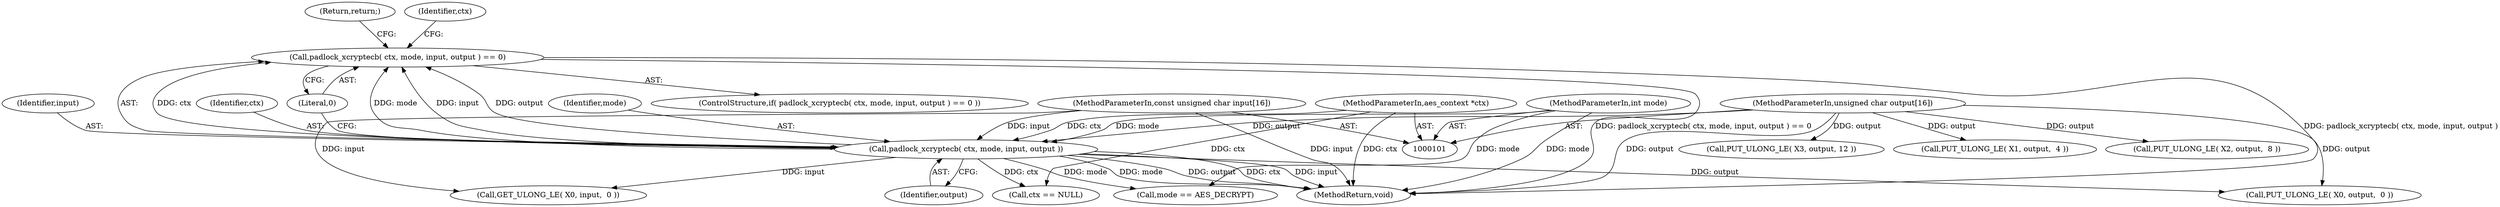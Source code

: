 digraph "0_ghostscript_8e9ce5016db968b40e4ec255a3005f2786cce45f@API" {
"1000122" [label="(Call,padlock_xcryptecb( ctx, mode, input, output ) == 0)"];
"1000123" [label="(Call,padlock_xcryptecb( ctx, mode, input, output ))"];
"1000102" [label="(MethodParameterIn,aes_context *ctx)"];
"1000103" [label="(MethodParameterIn,int mode)"];
"1000104" [label="(MethodParameterIn,const unsigned char input[16])"];
"1000105" [label="(MethodParameterIn,unsigned char output[16])"];
"1000125" [label="(Identifier,mode)"];
"1000104" [label="(MethodParameterIn,const unsigned char input[16])"];
"1000612" [label="(Call,PUT_ULONG_LE( X3, output, 12 ))"];
"1000156" [label="(Call,mode == AES_DECRYPT)"];
"1000123" [label="(Call,padlock_xcryptecb( ctx, mode, input, output ))"];
"1000122" [label="(Call,padlock_xcryptecb( ctx, mode, input, output ) == 0)"];
"1000146" [label="(Call,GET_ULONG_LE( X0, input,  0 ))"];
"1000127" [label="(Identifier,output)"];
"1000600" [label="(Call,PUT_ULONG_LE( X0, output,  0 ))"];
"1000616" [label="(MethodReturn,void)"];
"1000129" [label="(Return,return;)"];
"1000103" [label="(MethodParameterIn,int mode)"];
"1000126" [label="(Identifier,input)"];
"1000124" [label="(Identifier,ctx)"];
"1000121" [label="(ControlStructure,if( padlock_xcryptecb( ctx, mode, input, output ) == 0 ))"];
"1000132" [label="(Call,ctx == NULL)"];
"1000604" [label="(Call,PUT_ULONG_LE( X1, output,  4 ))"];
"1000133" [label="(Identifier,ctx)"];
"1000128" [label="(Literal,0)"];
"1000102" [label="(MethodParameterIn,aes_context *ctx)"];
"1000105" [label="(MethodParameterIn,unsigned char output[16])"];
"1000608" [label="(Call,PUT_ULONG_LE( X2, output,  8 ))"];
"1000122" -> "1000121"  [label="AST: "];
"1000122" -> "1000128"  [label="CFG: "];
"1000123" -> "1000122"  [label="AST: "];
"1000128" -> "1000122"  [label="AST: "];
"1000129" -> "1000122"  [label="CFG: "];
"1000133" -> "1000122"  [label="CFG: "];
"1000122" -> "1000616"  [label="DDG: padlock_xcryptecb( ctx, mode, input, output )"];
"1000122" -> "1000616"  [label="DDG: padlock_xcryptecb( ctx, mode, input, output ) == 0"];
"1000123" -> "1000122"  [label="DDG: ctx"];
"1000123" -> "1000122"  [label="DDG: mode"];
"1000123" -> "1000122"  [label="DDG: input"];
"1000123" -> "1000122"  [label="DDG: output"];
"1000123" -> "1000127"  [label="CFG: "];
"1000124" -> "1000123"  [label="AST: "];
"1000125" -> "1000123"  [label="AST: "];
"1000126" -> "1000123"  [label="AST: "];
"1000127" -> "1000123"  [label="AST: "];
"1000128" -> "1000123"  [label="CFG: "];
"1000123" -> "1000616"  [label="DDG: input"];
"1000123" -> "1000616"  [label="DDG: mode"];
"1000123" -> "1000616"  [label="DDG: output"];
"1000123" -> "1000616"  [label="DDG: ctx"];
"1000102" -> "1000123"  [label="DDG: ctx"];
"1000103" -> "1000123"  [label="DDG: mode"];
"1000104" -> "1000123"  [label="DDG: input"];
"1000105" -> "1000123"  [label="DDG: output"];
"1000123" -> "1000132"  [label="DDG: ctx"];
"1000123" -> "1000146"  [label="DDG: input"];
"1000123" -> "1000156"  [label="DDG: mode"];
"1000123" -> "1000600"  [label="DDG: output"];
"1000102" -> "1000101"  [label="AST: "];
"1000102" -> "1000616"  [label="DDG: ctx"];
"1000102" -> "1000132"  [label="DDG: ctx"];
"1000103" -> "1000101"  [label="AST: "];
"1000103" -> "1000616"  [label="DDG: mode"];
"1000103" -> "1000156"  [label="DDG: mode"];
"1000104" -> "1000101"  [label="AST: "];
"1000104" -> "1000616"  [label="DDG: input"];
"1000104" -> "1000146"  [label="DDG: input"];
"1000105" -> "1000101"  [label="AST: "];
"1000105" -> "1000616"  [label="DDG: output"];
"1000105" -> "1000600"  [label="DDG: output"];
"1000105" -> "1000604"  [label="DDG: output"];
"1000105" -> "1000608"  [label="DDG: output"];
"1000105" -> "1000612"  [label="DDG: output"];
}
